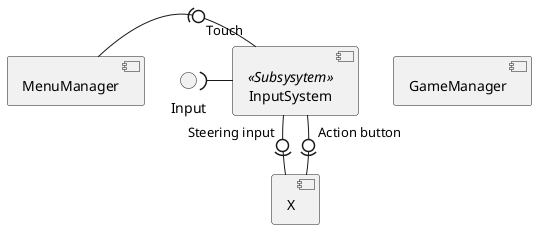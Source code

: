 @startuml


component GameManager{

}

component MenuManager{

}

component InputSystem <<Subsysytem>>{

}

component X{
}


() Input

InputSystem -l( Input

InputSystem "Steering input"-0)- X
InputSystem "Action button"-0)- X
InputSystem "Touch"-l0)- MenuManager



@enduml